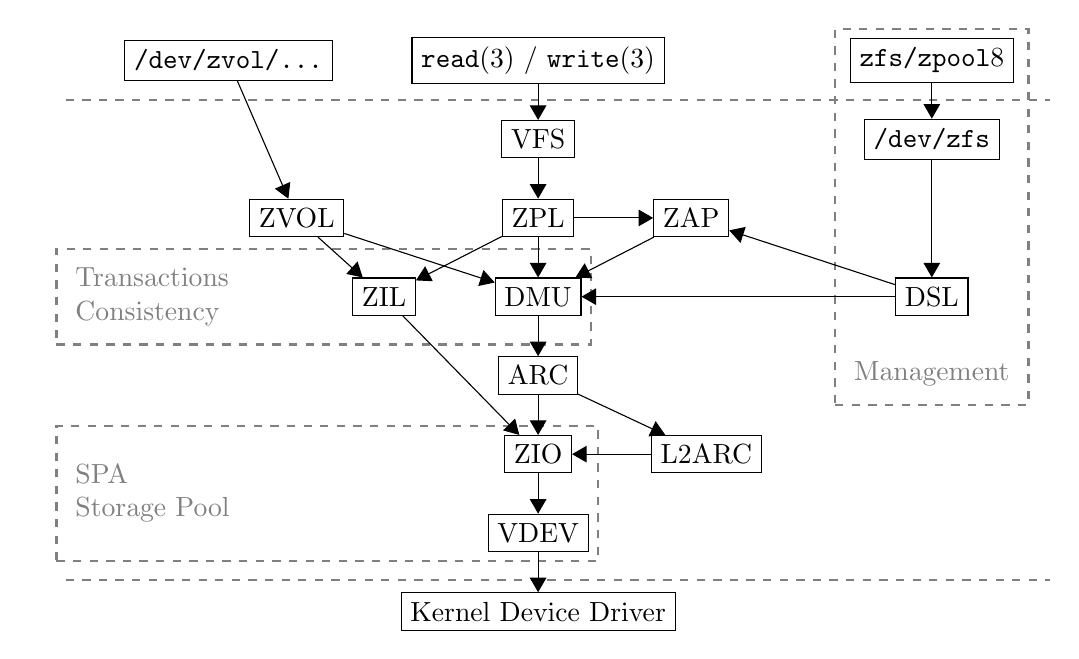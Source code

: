 % An alternative to this picture is
% Figure 10.2, McKusick, M. K., Design and Implementation of the FreeBSD Operating System, 2nd Edition
% ISBN: 978-0-321-96897-5

\pgfdeclarelayer{zfs_layers}
\pgfdeclarelayer{zfs_modules}
\pgfsetlayers{zfs_layers,zfs_modules,main}
\begin{tikzpicture}[
every node/.style={},
othermodule/.style={rectangle, draw},
zfsmodule/.style={rectangle, draw},
uses/.style={-triangle 60},
zfslayer/.style={thick,dashed,draw=gray},
zfslayerdescription/.style={}
]

\begin{pgfonlayer}{zfs_modules}

\node [othermodule] at (0,0) (drv) {Kernel Device Driver};
\node [zfsmodule] at (0, 1) (vdev) {VDEV};
\node [zfsmodule] at (0, 2) (zio) {ZIO};
\node [zfsmodule, right=of zio] (l2arc) {L2ARC};
\node [zfsmodule] at (0, 3) (arc) {ARC};
\node [zfsmodule] at (0, 4) (dmu) {DMU};
\node [zfsmodule] at (5, 4) (dsl) {DSL};
\node [zfsmodule] at (0, 5) (zpl) {ZPL};
\node [zfsmodule, right=of zpl] (zap) {ZAP};
\node [zfsmodule, left=of dmu] (zil) {ZIL};
\node [zfsmodule] at (0, 6) (vfs) {VFS};
\node [othermodule] at (0, 7) (app) {\texttt{read}(3) / \texttt{write}(3)};
\node [zfsmodule, left=2 of zpl] (zvol) {ZVOL};
\node [othermodule, left=of app] (devzvol) {\texttt{/dev/zvol/...}};
\node [othermodule] at (5, 7) (zfsutils) {\texttt{zfs/zpool}8};
\node [othermodule] at (5, 6) (devzfs) {\texttt{/dev/zfs}};
\draw [uses] (app) -> (vfs);
\draw [uses] (vfs) -> (zpl);
\draw [uses] (zpl) -> (dmu);
\draw [uses] (zpl) -> (zil);
\draw [uses] (zpl) -> (zap);
\draw [uses] (zil) -> (zio);
\draw [uses] (zap) -> (dmu);
\draw [uses] (dmu) -> (arc);
\draw [uses] (arc) -> (zio);
\draw [uses] (arc) -> (l2arc);
\draw [uses] (l2arc) -> (zio);
\draw [uses] (zio) -> (vdev);
\draw [uses] (vdev) -> (drv);

\draw [uses] (dsl) -> (dmu);
\draw [uses] (dsl) -> (zap);

\draw [uses] (zvol) -> (dmu);
\draw [uses] (zvol) -> (zil);
\draw [uses] (devzvol) -> (zvol);

\draw [uses] (zfsutils) -> (devzfs);
\draw [uses] (devzfs) -> (dsl); 

\end{pgfonlayer}

\begin{pgfonlayer}{zfs_layers}
\node [zfslayerdescription, align=left, anchor=west] at (-6, 1.5) (spl) { \color{gray} SPA \\ \color{gray} Storage Pool};
\node [zfslayer, fit= (zio) (vdev) (spl)] (splbox) {};

\node [zfslayerdescription, align=left, anchor=west] at (-6, 4) (layertransactions) { \color{gray} Transactions \\ \color{gray} Consistency};
\node [zfslayer, fit=(layertransactions) (dmu) (zil)] {};

\node [zfslayerdescription,align=center,anchor=north] at ([yshift=-20pt]dsl) (management) {\color{gray} Management};
\node [zfslayer, fit= (dsl) (devzfs) (zfsutils) (management)] {};

\draw  [zfslayer] (-6, 6.5) -- (6.5, 6.5);
\draw  [zfslayer] (-6, 0.4) -- (6.5, 0.4);
\end{pgfonlayer}

\end{tikzpicture}
